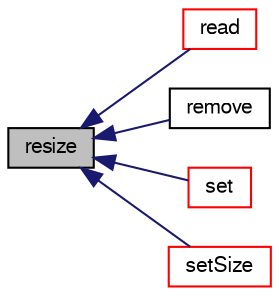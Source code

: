digraph "resize"
{
  bgcolor="transparent";
  edge [fontname="FreeSans",fontsize="10",labelfontname="FreeSans",labelfontsize="10"];
  node [fontname="FreeSans",fontsize="10",shape=record];
  rankdir="LR";
  Node1 [label="resize",height=0.2,width=0.4,color="black", fillcolor="grey75", style="filled" fontcolor="black"];
  Node1 -> Node2 [dir="back",color="midnightblue",fontsize="10",style="solid",fontname="FreeSans"];
  Node2 [label="read",height=0.2,width=0.4,color="red",URL="$a01707.html#a223c472410515286cf5050b0b7b37396",tooltip="Clear list and read from stream. "];
  Node1 -> Node3 [dir="back",color="midnightblue",fontsize="10",style="solid",fontname="FreeSans"];
  Node3 [label="remove",height=0.2,width=0.4,color="black",URL="$a01707.html#af6d8c077df78e1daae047703a0562891",tooltip="Remove and return the last element. "];
  Node1 -> Node4 [dir="back",color="midnightblue",fontsize="10",style="solid",fontname="FreeSans"];
  Node4 [label="set",height=0.2,width=0.4,color="red",URL="$a01707.html#a1e80e19c7a6f7b49c8cb0e68ea033017",tooltip="Set value at index I. Return true if value changed. "];
  Node1 -> Node5 [dir="back",color="midnightblue",fontsize="10",style="solid",fontname="FreeSans"];
  Node5 [label="setSize",height=0.2,width=0.4,color="red",URL="$a01707.html#a3021b830c398f42c33750a3823267b59",tooltip="Alias for resize() "];
}
